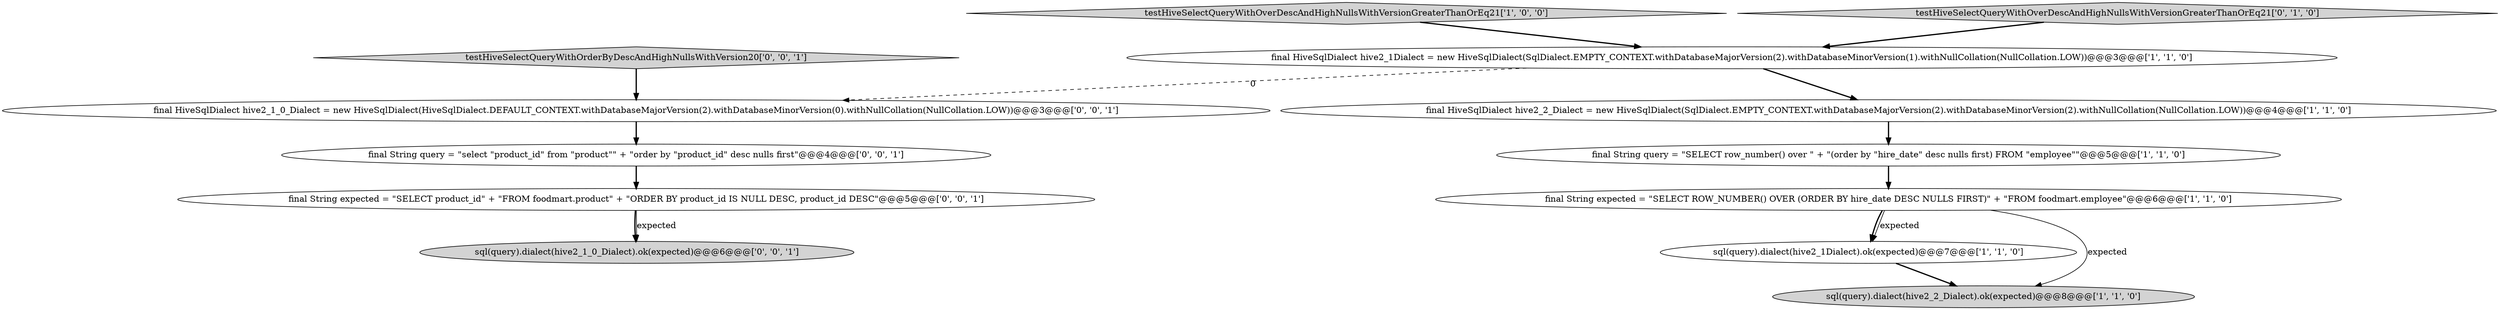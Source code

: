 digraph {
1 [style = filled, label = "final HiveSqlDialect hive2_2_Dialect = new HiveSqlDialect(SqlDialect.EMPTY_CONTEXT.withDatabaseMajorVersion(2).withDatabaseMinorVersion(2).withNullCollation(NullCollation.LOW))@@@4@@@['1', '1', '0']", fillcolor = white, shape = ellipse image = "AAA0AAABBB1BBB"];
9 [style = filled, label = "final HiveSqlDialect hive2_1_0_Dialect = new HiveSqlDialect(HiveSqlDialect.DEFAULT_CONTEXT.withDatabaseMajorVersion(2).withDatabaseMinorVersion(0).withNullCollation(NullCollation.LOW))@@@3@@@['0', '0', '1']", fillcolor = white, shape = ellipse image = "AAA0AAABBB3BBB"];
6 [style = filled, label = "sql(query).dialect(hive2_1Dialect).ok(expected)@@@7@@@['1', '1', '0']", fillcolor = white, shape = ellipse image = "AAA0AAABBB1BBB"];
0 [style = filled, label = "final String expected = \"SELECT ROW_NUMBER() OVER (ORDER BY hire_date DESC NULLS FIRST)\" + \"FROM foodmart.employee\"@@@6@@@['1', '1', '0']", fillcolor = white, shape = ellipse image = "AAA0AAABBB1BBB"];
11 [style = filled, label = "final String query = \"select \"product_id\" from \"product\"\" + \"order by \"product_id\" desc nulls first\"@@@4@@@['0', '0', '1']", fillcolor = white, shape = ellipse image = "AAA0AAABBB3BBB"];
8 [style = filled, label = "final String expected = \"SELECT product_id\" + \"FROM foodmart.product\" + \"ORDER BY product_id IS NULL DESC, product_id DESC\"@@@5@@@['0', '0', '1']", fillcolor = white, shape = ellipse image = "AAA0AAABBB3BBB"];
12 [style = filled, label = "testHiveSelectQueryWithOrderByDescAndHighNullsWithVersion20['0', '0', '1']", fillcolor = lightgray, shape = diamond image = "AAA0AAABBB3BBB"];
3 [style = filled, label = "testHiveSelectQueryWithOverDescAndHighNullsWithVersionGreaterThanOrEq21['1', '0', '0']", fillcolor = lightgray, shape = diamond image = "AAA0AAABBB1BBB"];
2 [style = filled, label = "sql(query).dialect(hive2_2_Dialect).ok(expected)@@@8@@@['1', '1', '0']", fillcolor = lightgray, shape = ellipse image = "AAA0AAABBB1BBB"];
10 [style = filled, label = "sql(query).dialect(hive2_1_0_Dialect).ok(expected)@@@6@@@['0', '0', '1']", fillcolor = lightgray, shape = ellipse image = "AAA0AAABBB3BBB"];
4 [style = filled, label = "final HiveSqlDialect hive2_1Dialect = new HiveSqlDialect(SqlDialect.EMPTY_CONTEXT.withDatabaseMajorVersion(2).withDatabaseMinorVersion(1).withNullCollation(NullCollation.LOW))@@@3@@@['1', '1', '0']", fillcolor = white, shape = ellipse image = "AAA0AAABBB1BBB"];
5 [style = filled, label = "final String query = \"SELECT row_number() over \" + \"(order by \"hire_date\" desc nulls first) FROM \"employee\"\"@@@5@@@['1', '1', '0']", fillcolor = white, shape = ellipse image = "AAA0AAABBB1BBB"];
7 [style = filled, label = "testHiveSelectQueryWithOverDescAndHighNullsWithVersionGreaterThanOrEq21['0', '1', '0']", fillcolor = lightgray, shape = diamond image = "AAA0AAABBB2BBB"];
1->5 [style = bold, label=""];
11->8 [style = bold, label=""];
8->10 [style = bold, label=""];
0->2 [style = solid, label="expected"];
4->9 [style = dashed, label="0"];
4->1 [style = bold, label=""];
7->4 [style = bold, label=""];
9->11 [style = bold, label=""];
5->0 [style = bold, label=""];
12->9 [style = bold, label=""];
8->10 [style = solid, label="expected"];
0->6 [style = bold, label=""];
3->4 [style = bold, label=""];
0->6 [style = solid, label="expected"];
6->2 [style = bold, label=""];
}
